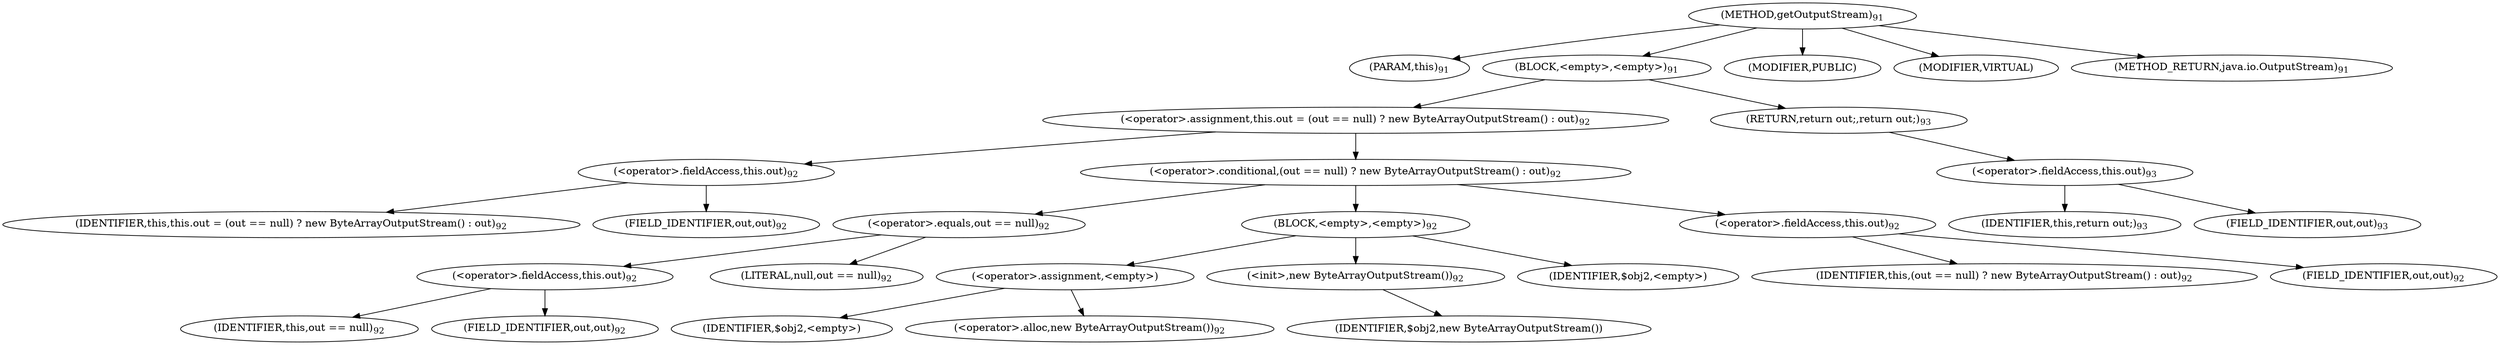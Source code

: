 digraph "getOutputStream" {  
"162" [label = <(METHOD,getOutputStream)<SUB>91</SUB>> ]
"163" [label = <(PARAM,this)<SUB>91</SUB>> ]
"164" [label = <(BLOCK,&lt;empty&gt;,&lt;empty&gt;)<SUB>91</SUB>> ]
"165" [label = <(&lt;operator&gt;.assignment,this.out = (out == null) ? new ByteArrayOutputStream() : out)<SUB>92</SUB>> ]
"166" [label = <(&lt;operator&gt;.fieldAccess,this.out)<SUB>92</SUB>> ]
"167" [label = <(IDENTIFIER,this,this.out = (out == null) ? new ByteArrayOutputStream() : out)<SUB>92</SUB>> ]
"168" [label = <(FIELD_IDENTIFIER,out,out)<SUB>92</SUB>> ]
"169" [label = <(&lt;operator&gt;.conditional,(out == null) ? new ByteArrayOutputStream() : out)<SUB>92</SUB>> ]
"170" [label = <(&lt;operator&gt;.equals,out == null)<SUB>92</SUB>> ]
"171" [label = <(&lt;operator&gt;.fieldAccess,this.out)<SUB>92</SUB>> ]
"172" [label = <(IDENTIFIER,this,out == null)<SUB>92</SUB>> ]
"173" [label = <(FIELD_IDENTIFIER,out,out)<SUB>92</SUB>> ]
"174" [label = <(LITERAL,null,out == null)<SUB>92</SUB>> ]
"175" [label = <(BLOCK,&lt;empty&gt;,&lt;empty&gt;)<SUB>92</SUB>> ]
"176" [label = <(&lt;operator&gt;.assignment,&lt;empty&gt;)> ]
"177" [label = <(IDENTIFIER,$obj2,&lt;empty&gt;)> ]
"178" [label = <(&lt;operator&gt;.alloc,new ByteArrayOutputStream())<SUB>92</SUB>> ]
"179" [label = <(&lt;init&gt;,new ByteArrayOutputStream())<SUB>92</SUB>> ]
"180" [label = <(IDENTIFIER,$obj2,new ByteArrayOutputStream())> ]
"181" [label = <(IDENTIFIER,$obj2,&lt;empty&gt;)> ]
"182" [label = <(&lt;operator&gt;.fieldAccess,this.out)<SUB>92</SUB>> ]
"183" [label = <(IDENTIFIER,this,(out == null) ? new ByteArrayOutputStream() : out)<SUB>92</SUB>> ]
"184" [label = <(FIELD_IDENTIFIER,out,out)<SUB>92</SUB>> ]
"185" [label = <(RETURN,return out;,return out;)<SUB>93</SUB>> ]
"186" [label = <(&lt;operator&gt;.fieldAccess,this.out)<SUB>93</SUB>> ]
"187" [label = <(IDENTIFIER,this,return out;)<SUB>93</SUB>> ]
"188" [label = <(FIELD_IDENTIFIER,out,out)<SUB>93</SUB>> ]
"189" [label = <(MODIFIER,PUBLIC)> ]
"190" [label = <(MODIFIER,VIRTUAL)> ]
"191" [label = <(METHOD_RETURN,java.io.OutputStream)<SUB>91</SUB>> ]
  "162" -> "163" 
  "162" -> "164" 
  "162" -> "189" 
  "162" -> "190" 
  "162" -> "191" 
  "164" -> "165" 
  "164" -> "185" 
  "165" -> "166" 
  "165" -> "169" 
  "166" -> "167" 
  "166" -> "168" 
  "169" -> "170" 
  "169" -> "175" 
  "169" -> "182" 
  "170" -> "171" 
  "170" -> "174" 
  "171" -> "172" 
  "171" -> "173" 
  "175" -> "176" 
  "175" -> "179" 
  "175" -> "181" 
  "176" -> "177" 
  "176" -> "178" 
  "179" -> "180" 
  "182" -> "183" 
  "182" -> "184" 
  "185" -> "186" 
  "186" -> "187" 
  "186" -> "188" 
}
